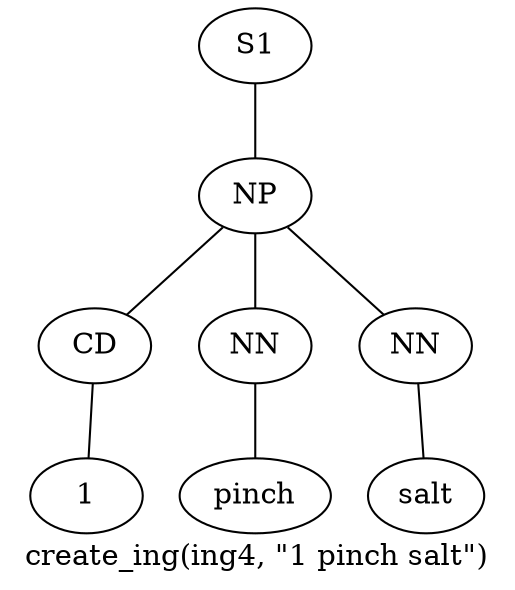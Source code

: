 graph SyntaxGraph {
	label = "create_ing(ing4, \"1 pinch salt\")";
	Node0 [label="S1"];
	Node1 [label="NP"];
	Node2 [label="CD"];
	Node3 [label="1"];
	Node4 [label="NN"];
	Node5 [label="pinch"];
	Node6 [label="NN"];
	Node7 [label="salt"];

	Node0 -- Node1;
	Node1 -- Node2;
	Node1 -- Node4;
	Node1 -- Node6;
	Node2 -- Node3;
	Node4 -- Node5;
	Node6 -- Node7;
}